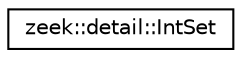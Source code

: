 digraph "Graphical Class Hierarchy"
{
 // LATEX_PDF_SIZE
  edge [fontname="Helvetica",fontsize="10",labelfontname="Helvetica",labelfontsize="10"];
  node [fontname="Helvetica",fontsize="10",shape=record];
  rankdir="LR";
  Node0 [label="zeek::detail::IntSet",height=0.2,width=0.4,color="black", fillcolor="white", style="filled",URL="$df/dcb/classzeek_1_1detail_1_1IntSet.html",tooltip=" "];
}
